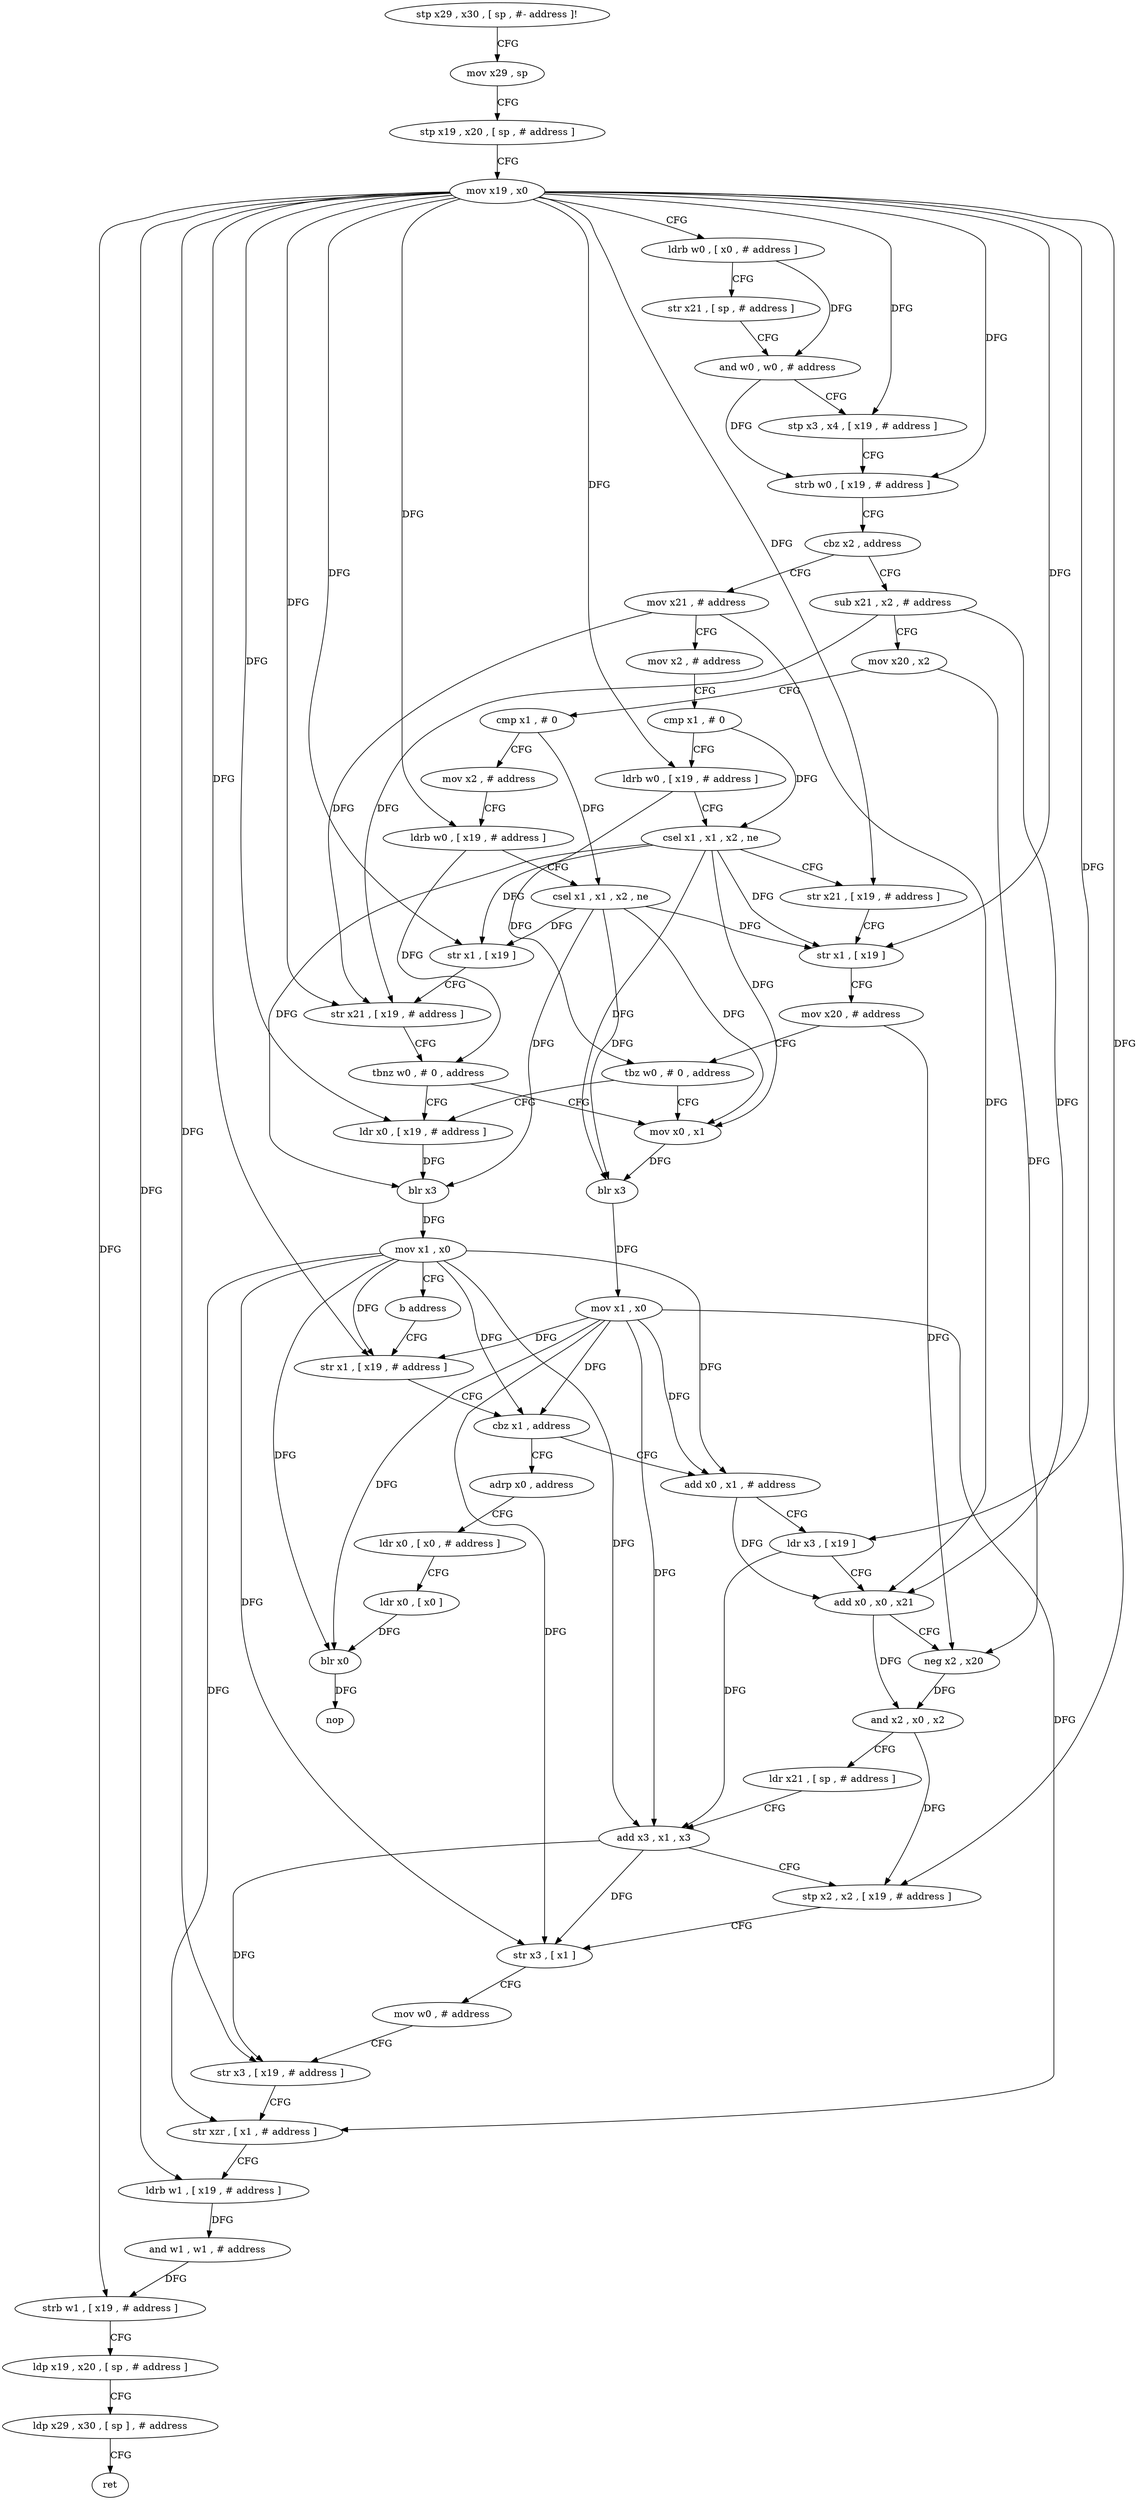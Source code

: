digraph "func" {
"197512" [label = "stp x29 , x30 , [ sp , #- address ]!" ]
"197516" [label = "mov x29 , sp" ]
"197520" [label = "stp x19 , x20 , [ sp , # address ]" ]
"197524" [label = "mov x19 , x0" ]
"197528" [label = "ldrb w0 , [ x0 , # address ]" ]
"197532" [label = "str x21 , [ sp , # address ]" ]
"197536" [label = "and w0 , w0 , # address" ]
"197540" [label = "stp x3 , x4 , [ x19 , # address ]" ]
"197544" [label = "strb w0 , [ x19 , # address ]" ]
"197548" [label = "cbz x2 , address" ]
"197680" [label = "mov x21 , # address" ]
"197552" [label = "sub x21 , x2 , # address" ]
"197684" [label = "mov x2 , # address" ]
"197688" [label = "cmp x1 , # 0" ]
"197692" [label = "ldrb w0 , [ x19 , # address ]" ]
"197696" [label = "csel x1 , x1 , x2 , ne" ]
"197700" [label = "str x21 , [ x19 , # address ]" ]
"197704" [label = "str x1 , [ x19 ]" ]
"197708" [label = "mov x20 , # address" ]
"197712" [label = "tbz w0 , # 0 , address" ]
"197588" [label = "mov x0 , x1" ]
"197716" [label = "ldr x0 , [ x19 , # address ]" ]
"197556" [label = "mov x20 , x2" ]
"197560" [label = "cmp x1 , # 0" ]
"197564" [label = "mov x2 , # address" ]
"197568" [label = "ldrb w0 , [ x19 , # address ]" ]
"197572" [label = "csel x1 , x1 , x2 , ne" ]
"197576" [label = "str x1 , [ x19 ]" ]
"197580" [label = "str x21 , [ x19 , # address ]" ]
"197584" [label = "tbnz w0 , # 0 , address" ]
"197592" [label = "blr x3" ]
"197596" [label = "mov x1 , x0" ]
"197600" [label = "str x1 , [ x19 , # address ]" ]
"197720" [label = "blr x3" ]
"197724" [label = "mov x1 , x0" ]
"197728" [label = "b address" ]
"197732" [label = "adrp x0 , address" ]
"197736" [label = "ldr x0 , [ x0 , # address ]" ]
"197740" [label = "ldr x0 , [ x0 ]" ]
"197744" [label = "blr x0" ]
"197748" [label = "nop" ]
"197608" [label = "add x0 , x1 , # address" ]
"197612" [label = "ldr x3 , [ x19 ]" ]
"197616" [label = "add x0 , x0 , x21" ]
"197620" [label = "neg x2 , x20" ]
"197624" [label = "and x2 , x0 , x2" ]
"197628" [label = "ldr x21 , [ sp , # address ]" ]
"197632" [label = "add x3 , x1 , x3" ]
"197636" [label = "stp x2 , x2 , [ x19 , # address ]" ]
"197640" [label = "str x3 , [ x1 ]" ]
"197644" [label = "mov w0 , # address" ]
"197648" [label = "str x3 , [ x19 , # address ]" ]
"197652" [label = "str xzr , [ x1 , # address ]" ]
"197656" [label = "ldrb w1 , [ x19 , # address ]" ]
"197660" [label = "and w1 , w1 , # address" ]
"197664" [label = "strb w1 , [ x19 , # address ]" ]
"197668" [label = "ldp x19 , x20 , [ sp , # address ]" ]
"197672" [label = "ldp x29 , x30 , [ sp ] , # address" ]
"197676" [label = "ret" ]
"197604" [label = "cbz x1 , address" ]
"197512" -> "197516" [ label = "CFG" ]
"197516" -> "197520" [ label = "CFG" ]
"197520" -> "197524" [ label = "CFG" ]
"197524" -> "197528" [ label = "CFG" ]
"197524" -> "197540" [ label = "DFG" ]
"197524" -> "197544" [ label = "DFG" ]
"197524" -> "197692" [ label = "DFG" ]
"197524" -> "197568" [ label = "DFG" ]
"197524" -> "197700" [ label = "DFG" ]
"197524" -> "197704" [ label = "DFG" ]
"197524" -> "197576" [ label = "DFG" ]
"197524" -> "197580" [ label = "DFG" ]
"197524" -> "197716" [ label = "DFG" ]
"197524" -> "197600" [ label = "DFG" ]
"197524" -> "197612" [ label = "DFG" ]
"197524" -> "197636" [ label = "DFG" ]
"197524" -> "197648" [ label = "DFG" ]
"197524" -> "197656" [ label = "DFG" ]
"197524" -> "197664" [ label = "DFG" ]
"197528" -> "197532" [ label = "CFG" ]
"197528" -> "197536" [ label = "DFG" ]
"197532" -> "197536" [ label = "CFG" ]
"197536" -> "197540" [ label = "CFG" ]
"197536" -> "197544" [ label = "DFG" ]
"197540" -> "197544" [ label = "CFG" ]
"197544" -> "197548" [ label = "CFG" ]
"197548" -> "197680" [ label = "CFG" ]
"197548" -> "197552" [ label = "CFG" ]
"197680" -> "197684" [ label = "CFG" ]
"197680" -> "197580" [ label = "DFG" ]
"197680" -> "197616" [ label = "DFG" ]
"197552" -> "197556" [ label = "CFG" ]
"197552" -> "197580" [ label = "DFG" ]
"197552" -> "197616" [ label = "DFG" ]
"197684" -> "197688" [ label = "CFG" ]
"197688" -> "197692" [ label = "CFG" ]
"197688" -> "197696" [ label = "DFG" ]
"197692" -> "197696" [ label = "CFG" ]
"197692" -> "197712" [ label = "DFG" ]
"197696" -> "197700" [ label = "CFG" ]
"197696" -> "197704" [ label = "DFG" ]
"197696" -> "197576" [ label = "DFG" ]
"197696" -> "197588" [ label = "DFG" ]
"197696" -> "197592" [ label = "DFG" ]
"197696" -> "197720" [ label = "DFG" ]
"197700" -> "197704" [ label = "CFG" ]
"197704" -> "197708" [ label = "CFG" ]
"197708" -> "197712" [ label = "CFG" ]
"197708" -> "197620" [ label = "DFG" ]
"197712" -> "197588" [ label = "CFG" ]
"197712" -> "197716" [ label = "CFG" ]
"197588" -> "197592" [ label = "DFG" ]
"197716" -> "197720" [ label = "DFG" ]
"197556" -> "197560" [ label = "CFG" ]
"197556" -> "197620" [ label = "DFG" ]
"197560" -> "197564" [ label = "CFG" ]
"197560" -> "197572" [ label = "DFG" ]
"197564" -> "197568" [ label = "CFG" ]
"197568" -> "197572" [ label = "CFG" ]
"197568" -> "197584" [ label = "DFG" ]
"197572" -> "197576" [ label = "DFG" ]
"197572" -> "197704" [ label = "DFG" ]
"197572" -> "197588" [ label = "DFG" ]
"197572" -> "197592" [ label = "DFG" ]
"197572" -> "197720" [ label = "DFG" ]
"197576" -> "197580" [ label = "CFG" ]
"197580" -> "197584" [ label = "CFG" ]
"197584" -> "197716" [ label = "CFG" ]
"197584" -> "197588" [ label = "CFG" ]
"197592" -> "197596" [ label = "DFG" ]
"197596" -> "197600" [ label = "DFG" ]
"197596" -> "197604" [ label = "DFG" ]
"197596" -> "197744" [ label = "DFG" ]
"197596" -> "197608" [ label = "DFG" ]
"197596" -> "197632" [ label = "DFG" ]
"197596" -> "197640" [ label = "DFG" ]
"197596" -> "197652" [ label = "DFG" ]
"197600" -> "197604" [ label = "CFG" ]
"197720" -> "197724" [ label = "DFG" ]
"197724" -> "197728" [ label = "CFG" ]
"197724" -> "197600" [ label = "DFG" ]
"197724" -> "197604" [ label = "DFG" ]
"197724" -> "197744" [ label = "DFG" ]
"197724" -> "197608" [ label = "DFG" ]
"197724" -> "197632" [ label = "DFG" ]
"197724" -> "197640" [ label = "DFG" ]
"197724" -> "197652" [ label = "DFG" ]
"197728" -> "197600" [ label = "CFG" ]
"197732" -> "197736" [ label = "CFG" ]
"197736" -> "197740" [ label = "CFG" ]
"197740" -> "197744" [ label = "DFG" ]
"197744" -> "197748" [ label = "DFG" ]
"197608" -> "197612" [ label = "CFG" ]
"197608" -> "197616" [ label = "DFG" ]
"197612" -> "197616" [ label = "CFG" ]
"197612" -> "197632" [ label = "DFG" ]
"197616" -> "197620" [ label = "CFG" ]
"197616" -> "197624" [ label = "DFG" ]
"197620" -> "197624" [ label = "DFG" ]
"197624" -> "197628" [ label = "CFG" ]
"197624" -> "197636" [ label = "DFG" ]
"197628" -> "197632" [ label = "CFG" ]
"197632" -> "197636" [ label = "CFG" ]
"197632" -> "197640" [ label = "DFG" ]
"197632" -> "197648" [ label = "DFG" ]
"197636" -> "197640" [ label = "CFG" ]
"197640" -> "197644" [ label = "CFG" ]
"197644" -> "197648" [ label = "CFG" ]
"197648" -> "197652" [ label = "CFG" ]
"197652" -> "197656" [ label = "CFG" ]
"197656" -> "197660" [ label = "DFG" ]
"197660" -> "197664" [ label = "DFG" ]
"197664" -> "197668" [ label = "CFG" ]
"197668" -> "197672" [ label = "CFG" ]
"197672" -> "197676" [ label = "CFG" ]
"197604" -> "197732" [ label = "CFG" ]
"197604" -> "197608" [ label = "CFG" ]
}
